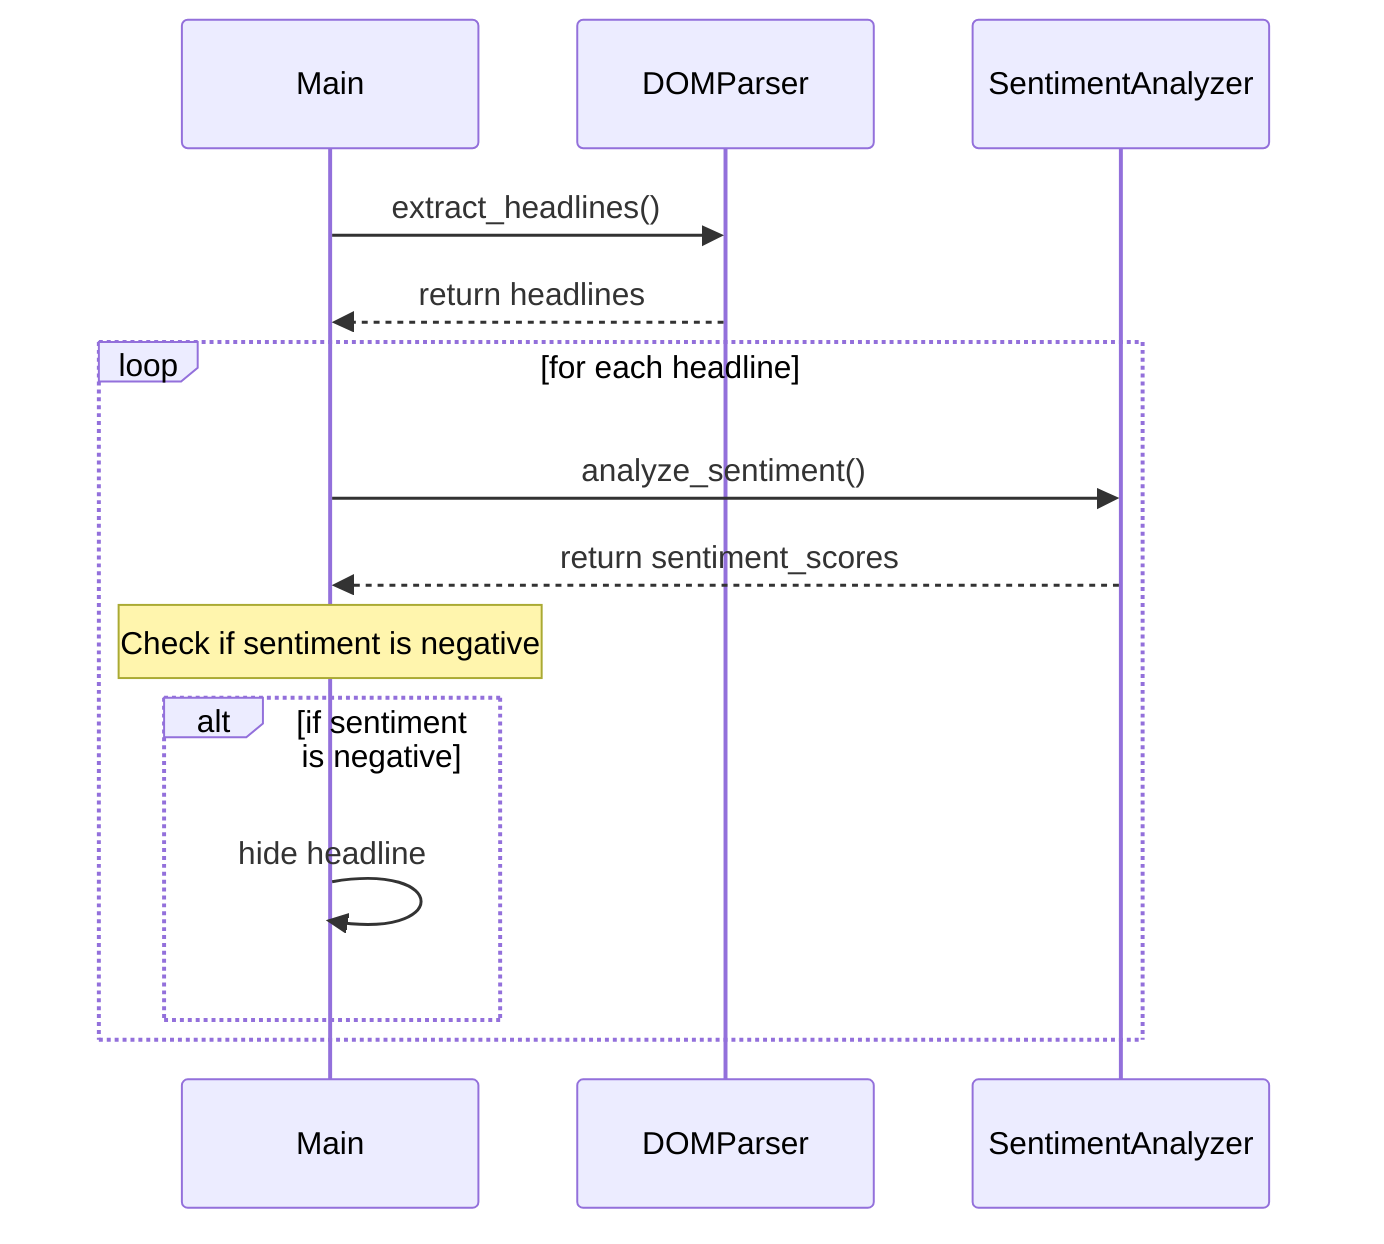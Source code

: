 sequenceDiagram
        participant M as Main
        participant DP as DOMParser
        participant SA as SentimentAnalyzer
        M->>DP: extract_headlines()
        DP-->>M: return headlines
        loop for each headline
            M->>SA: analyze_sentiment()
            SA-->>M: return sentiment_scores
            Note over M: Check if sentiment is negative
            alt if sentiment is negative
                M->>M: hide headline
            end
        end